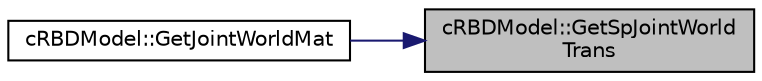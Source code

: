 digraph "cRBDModel::GetSpJointWorldTrans"
{
 // LATEX_PDF_SIZE
  edge [fontname="Helvetica",fontsize="10",labelfontname="Helvetica",labelfontsize="10"];
  node [fontname="Helvetica",fontsize="10",shape=record];
  rankdir="RL";
  Node1 [label="cRBDModel::GetSpJointWorld\lTrans",height=0.2,width=0.4,color="black", fillcolor="grey75", style="filled", fontcolor="black",tooltip=" "];
  Node1 -> Node2 [dir="back",color="midnightblue",fontsize="10",style="solid",fontname="Helvetica"];
  Node2 [label="cRBDModel::GetJointWorldMat",height=0.2,width=0.4,color="black", fillcolor="white", style="filled",URL="$classc_r_b_d_model.html#a21deaba3a87871e2eab1274c726cc1e7",tooltip=" "];
}
